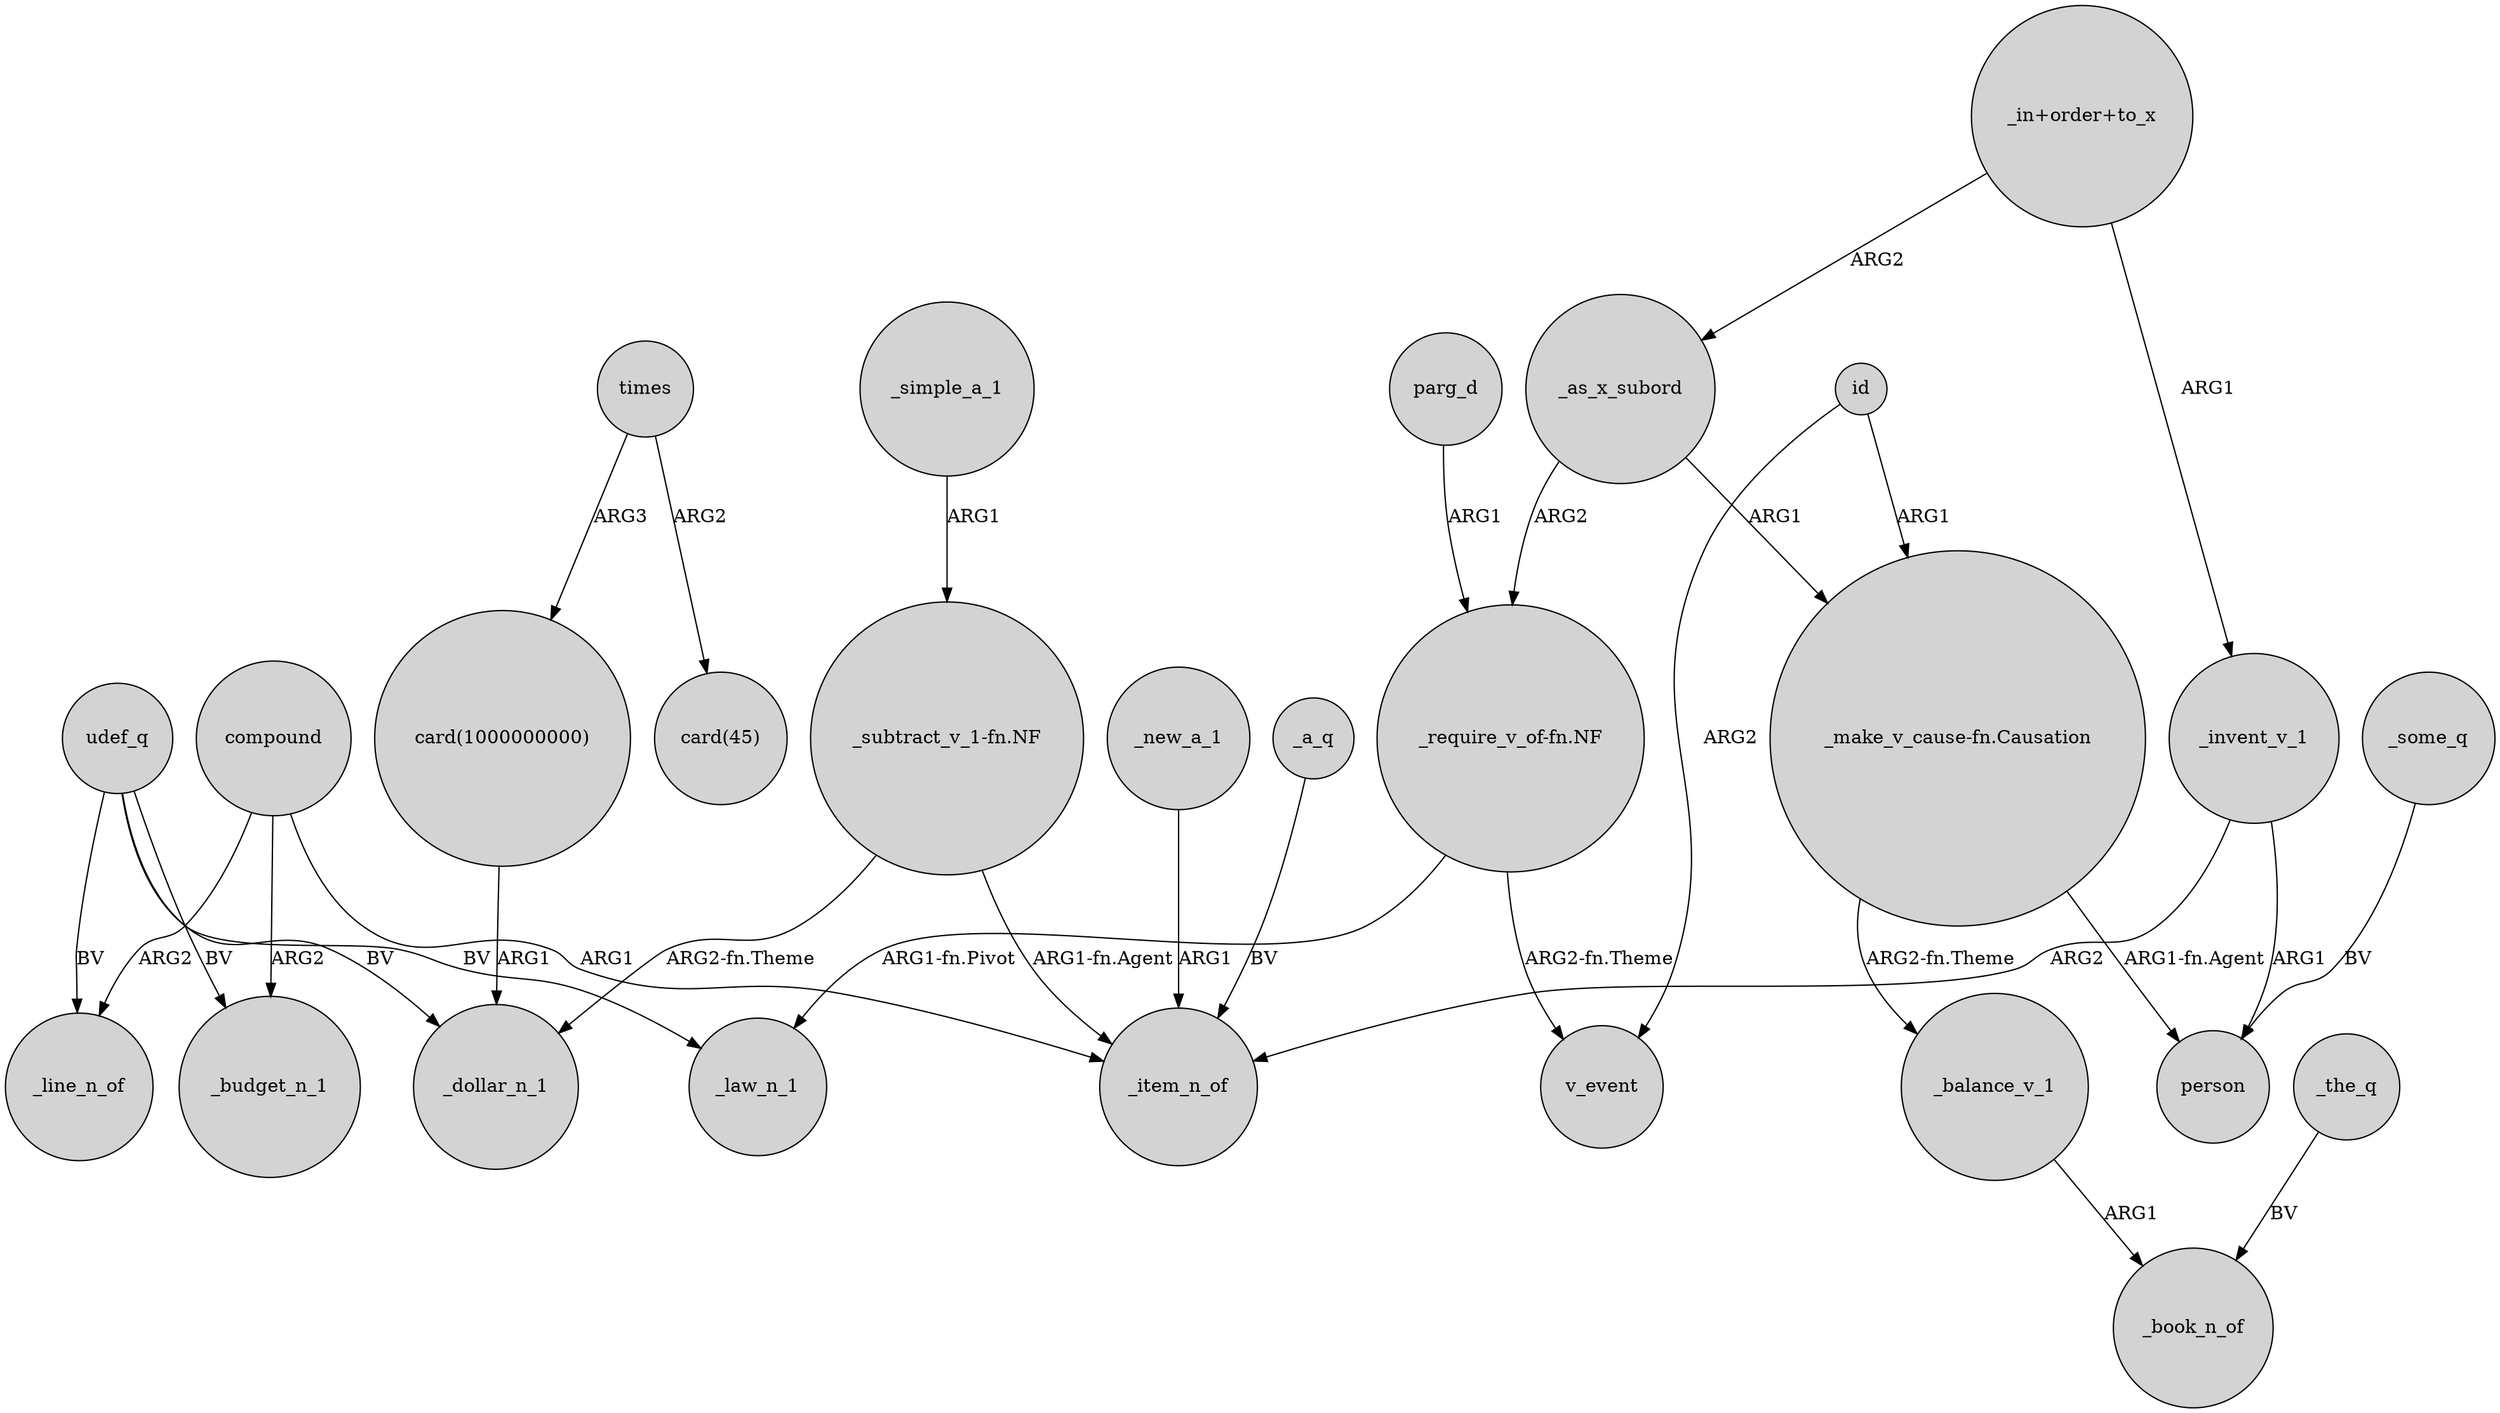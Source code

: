 digraph {
	node [shape=circle style=filled]
	compound -> _line_n_of [label=ARG2]
	"_in+order+to_x" -> _invent_v_1 [label=ARG1]
	"_make_v_cause-fn.Causation" -> _balance_v_1 [label="ARG2-fn.Theme"]
	"_require_v_of-fn.NF" -> v_event [label="ARG2-fn.Theme"]
	id -> v_event [label=ARG2]
	_balance_v_1 -> _book_n_of [label=ARG1]
	"_subtract_v_1-fn.NF" -> _item_n_of [label="ARG1-fn.Agent"]
	udef_q -> _law_n_1 [label=BV]
	_the_q -> _book_n_of [label=BV]
	compound -> _budget_n_1 [label=ARG2]
	"_subtract_v_1-fn.NF" -> _dollar_n_1 [label="ARG2-fn.Theme"]
	id -> "_make_v_cause-fn.Causation" [label=ARG1]
	times -> "card(1000000000)" [label=ARG3]
	_invent_v_1 -> person [label=ARG1]
	compound -> _item_n_of [label=ARG1]
	_as_x_subord -> "_require_v_of-fn.NF" [label=ARG2]
	_some_q -> person [label=BV]
	"_in+order+to_x" -> _as_x_subord [label=ARG2]
	udef_q -> _line_n_of [label=BV]
	_simple_a_1 -> "_subtract_v_1-fn.NF" [label=ARG1]
	udef_q -> _budget_n_1 [label=BV]
	parg_d -> "_require_v_of-fn.NF" [label=ARG1]
	_new_a_1 -> _item_n_of [label=ARG1]
	_as_x_subord -> "_make_v_cause-fn.Causation" [label=ARG1]
	"card(1000000000)" -> _dollar_n_1 [label=ARG1]
	"_make_v_cause-fn.Causation" -> person [label="ARG1-fn.Agent"]
	times -> "card(45)" [label=ARG2]
	"_require_v_of-fn.NF" -> _law_n_1 [label="ARG1-fn.Pivot"]
	udef_q -> _dollar_n_1 [label=BV]
	_invent_v_1 -> _item_n_of [label=ARG2]
	_a_q -> _item_n_of [label=BV]
}
